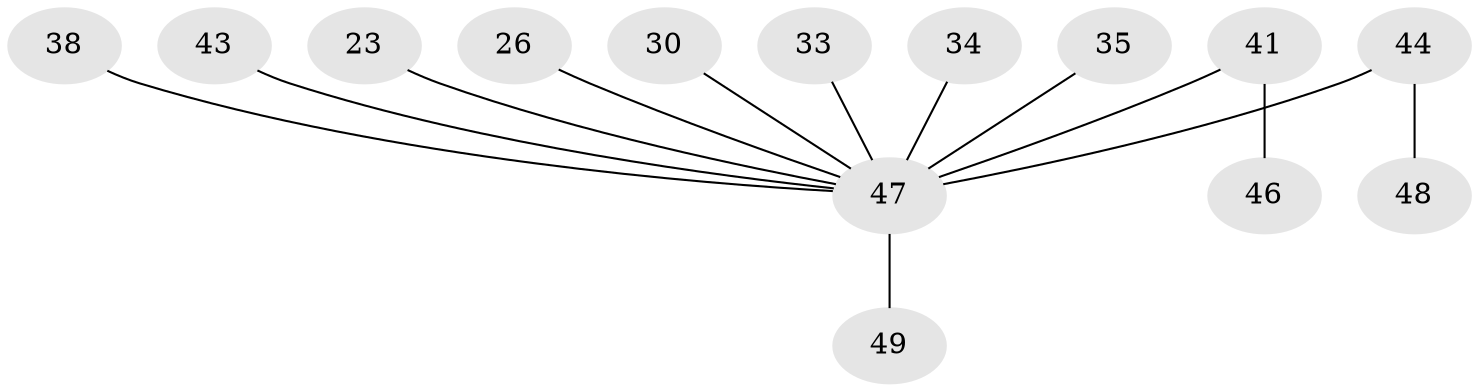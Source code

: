 // original degree distribution, {7: 0.04081632653061224, 4: 0.12244897959183673, 6: 0.04081632653061224, 5: 0.04081632653061224, 8: 0.02040816326530612, 2: 0.24489795918367346, 3: 0.12244897959183673, 1: 0.3673469387755102}
// Generated by graph-tools (version 1.1) at 2025/57/03/04/25 21:57:15]
// undirected, 14 vertices, 13 edges
graph export_dot {
graph [start="1"]
  node [color=gray90,style=filled];
  23;
  26;
  30 [super="+25"];
  33 [super="+6"];
  34;
  35;
  38;
  41 [super="+39"];
  43;
  44 [super="+40+7+16+31"];
  46;
  47 [super="+45+13+32+18"];
  48;
  49 [super="+42"];
  23 -- 47;
  26 -- 47;
  30 -- 47;
  33 -- 47 [weight=7];
  34 -- 47 [weight=2];
  35 -- 47;
  38 -- 47;
  41 -- 46;
  41 -- 47 [weight=4];
  43 -- 47;
  44 -- 48;
  44 -- 47 [weight=5];
  47 -- 49 [weight=3];
}
